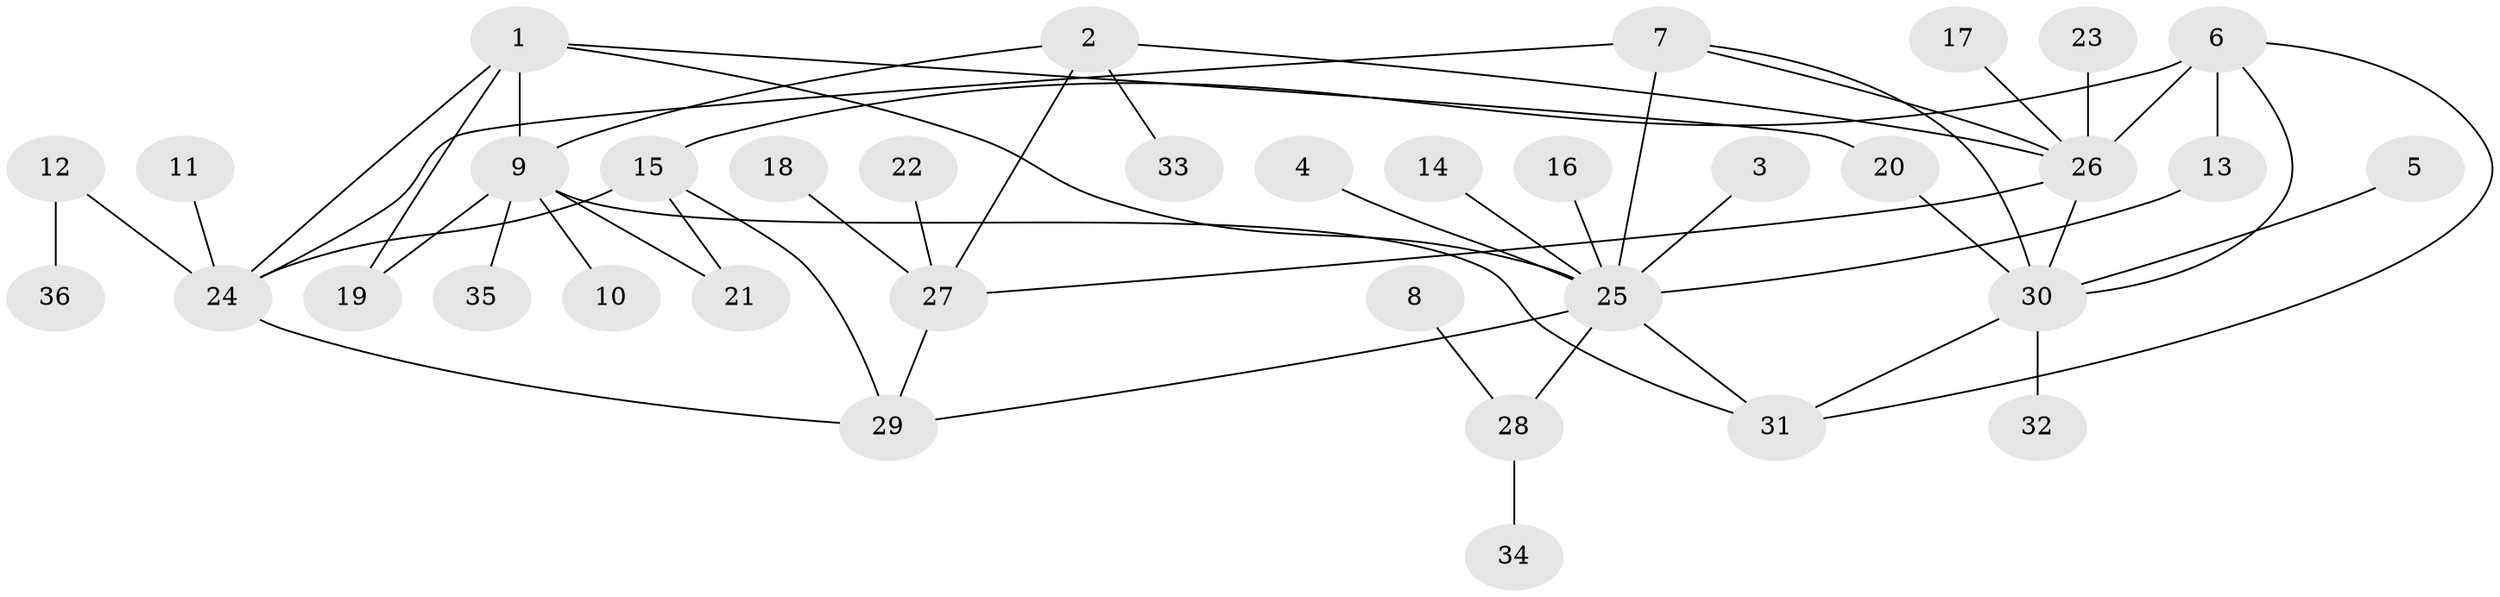 // original degree distribution, {8: 0.027777777777777776, 5: 0.041666666666666664, 4: 0.041666666666666664, 9: 0.027777777777777776, 7: 0.013888888888888888, 6: 0.041666666666666664, 3: 0.041666666666666664, 13: 0.013888888888888888, 2: 0.19444444444444445, 1: 0.5555555555555556}
// Generated by graph-tools (version 1.1) at 2025/02/03/09/25 03:02:36]
// undirected, 36 vertices, 51 edges
graph export_dot {
graph [start="1"]
  node [color=gray90,style=filled];
  1;
  2;
  3;
  4;
  5;
  6;
  7;
  8;
  9;
  10;
  11;
  12;
  13;
  14;
  15;
  16;
  17;
  18;
  19;
  20;
  21;
  22;
  23;
  24;
  25;
  26;
  27;
  28;
  29;
  30;
  31;
  32;
  33;
  34;
  35;
  36;
  1 -- 9 [weight=1.0];
  1 -- 19 [weight=1.0];
  1 -- 20 [weight=1.0];
  1 -- 24 [weight=1.0];
  1 -- 25 [weight=1.0];
  2 -- 9 [weight=1.0];
  2 -- 26 [weight=1.0];
  2 -- 27 [weight=1.0];
  2 -- 33 [weight=1.0];
  3 -- 25 [weight=1.0];
  4 -- 25 [weight=1.0];
  5 -- 30 [weight=1.0];
  6 -- 13 [weight=1.0];
  6 -- 15 [weight=1.0];
  6 -- 26 [weight=1.0];
  6 -- 30 [weight=1.0];
  6 -- 31 [weight=1.0];
  7 -- 24 [weight=1.0];
  7 -- 25 [weight=2.0];
  7 -- 26 [weight=1.0];
  7 -- 30 [weight=1.0];
  8 -- 28 [weight=1.0];
  9 -- 10 [weight=1.0];
  9 -- 19 [weight=1.0];
  9 -- 21 [weight=1.0];
  9 -- 31 [weight=1.0];
  9 -- 35 [weight=1.0];
  11 -- 24 [weight=1.0];
  12 -- 24 [weight=1.0];
  12 -- 36 [weight=1.0];
  13 -- 25 [weight=1.0];
  14 -- 25 [weight=1.0];
  15 -- 21 [weight=1.0];
  15 -- 24 [weight=1.0];
  15 -- 29 [weight=1.0];
  16 -- 25 [weight=1.0];
  17 -- 26 [weight=1.0];
  18 -- 27 [weight=1.0];
  20 -- 30 [weight=1.0];
  22 -- 27 [weight=1.0];
  23 -- 26 [weight=1.0];
  24 -- 29 [weight=1.0];
  25 -- 28 [weight=1.0];
  25 -- 29 [weight=1.0];
  25 -- 31 [weight=1.0];
  26 -- 27 [weight=1.0];
  26 -- 30 [weight=1.0];
  27 -- 29 [weight=1.0];
  28 -- 34 [weight=1.0];
  30 -- 31 [weight=1.0];
  30 -- 32 [weight=1.0];
}
